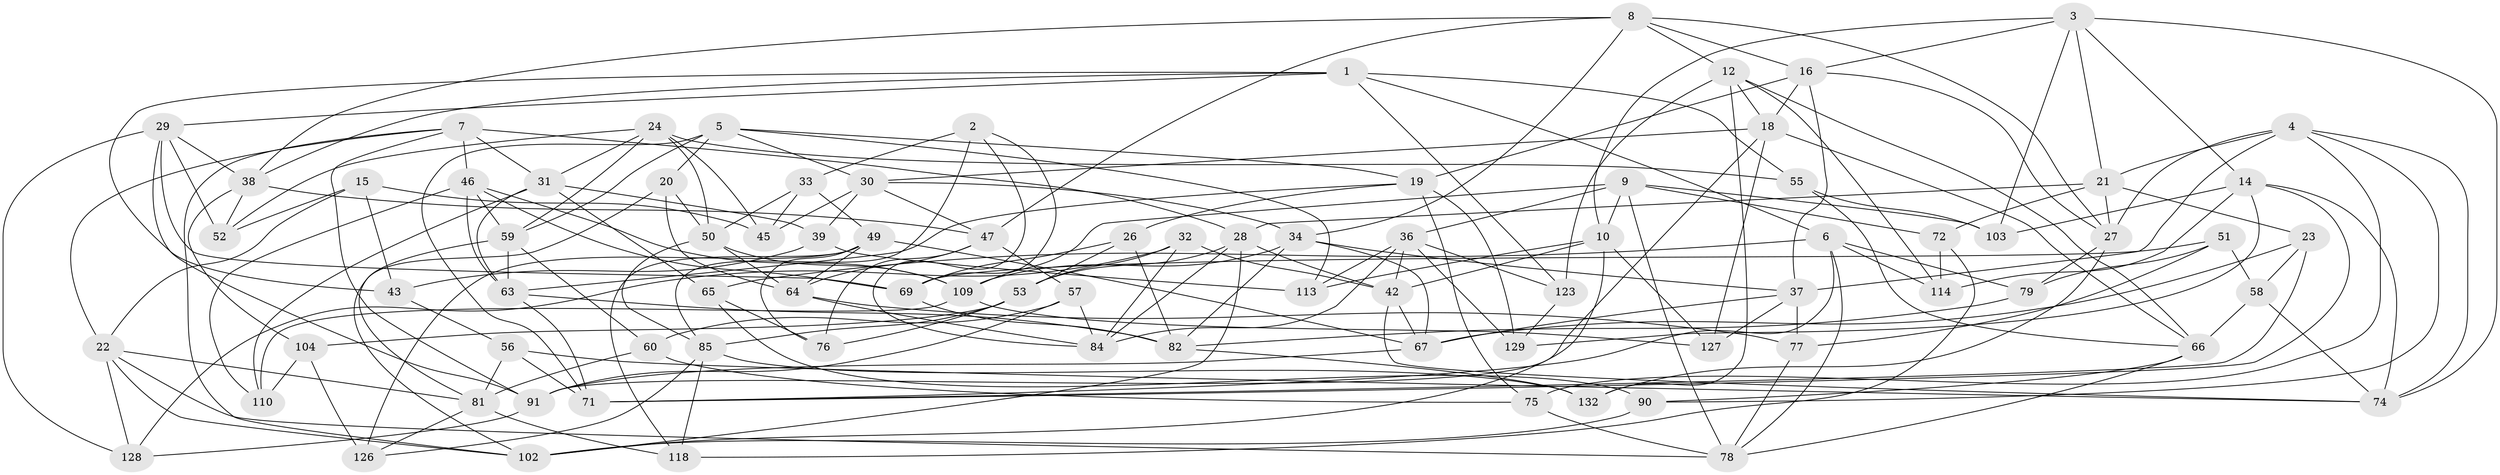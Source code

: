 // Generated by graph-tools (version 1.1) at 2025/24/03/03/25 07:24:30]
// undirected, 84 vertices, 216 edges
graph export_dot {
graph [start="1"]
  node [color=gray90,style=filled];
  1 [super="+11"];
  2;
  3 [super="+25"];
  4 [super="+61"];
  5 [super="+105"];
  6 [super="+54"];
  7 [super="+35"];
  8 [super="+89"];
  9 [super="+131"];
  10 [super="+17"];
  12 [super="+13"];
  14 [super="+48"];
  15;
  16 [super="+108"];
  18 [super="+92"];
  19 [super="+122"];
  20;
  21 [super="+88"];
  22 [super="+41"];
  23;
  24 [super="+40"];
  26;
  27 [super="+68"];
  28 [super="+44"];
  29 [super="+120"];
  30 [super="+73"];
  31 [super="+117"];
  32;
  33;
  34 [super="+87"];
  36 [super="+111"];
  37 [super="+107"];
  38 [super="+62"];
  39;
  42 [super="+106"];
  43;
  45;
  46 [super="+70"];
  47 [super="+99"];
  49 [super="+124"];
  50 [super="+112"];
  51;
  52;
  53 [super="+83"];
  55;
  56;
  57;
  58;
  59 [super="+96"];
  60;
  63 [super="+125"];
  64 [super="+94"];
  65;
  66 [super="+86"];
  67 [super="+98"];
  69 [super="+121"];
  71 [super="+101"];
  72;
  74 [super="+97"];
  75;
  76;
  77;
  78 [super="+80"];
  79;
  81 [super="+100"];
  82 [super="+119"];
  84 [super="+93"];
  85 [super="+95"];
  90;
  91 [super="+130"];
  102 [super="+116"];
  103;
  104;
  109 [super="+115"];
  110;
  113;
  114;
  118;
  123;
  126;
  127;
  128;
  129;
  132;
  1 -- 123;
  1 -- 55;
  1 -- 43;
  1 -- 38;
  1 -- 29;
  1 -- 6;
  2 -- 84;
  2 -- 33;
  2 -- 85;
  2 -- 69;
  3 -- 21;
  3 -- 14;
  3 -- 74;
  3 -- 16;
  3 -- 10;
  3 -- 103;
  4 -- 90;
  4 -- 37;
  4 -- 75;
  4 -- 74;
  4 -- 27;
  4 -- 21;
  5 -- 19;
  5 -- 20;
  5 -- 30;
  5 -- 113;
  5 -- 71;
  5 -- 59;
  6 -- 79;
  6 -- 114;
  6 -- 65;
  6 -- 78;
  6 -- 71;
  7 -- 46;
  7 -- 102;
  7 -- 91;
  7 -- 28;
  7 -- 22;
  7 -- 31;
  8 -- 34;
  8 -- 16;
  8 -- 27;
  8 -- 12;
  8 -- 38;
  8 -- 47;
  9 -- 36;
  9 -- 103;
  9 -- 78;
  9 -- 72;
  9 -- 10;
  9 -- 109;
  10 -- 127;
  10 -- 102;
  10 -- 113;
  10 -- 42;
  12 -- 66;
  12 -- 123;
  12 -- 132;
  12 -- 114;
  12 -- 18;
  14 -- 129;
  14 -- 114;
  14 -- 103;
  14 -- 71;
  14 -- 74;
  15 -- 52;
  15 -- 45;
  15 -- 43;
  15 -- 22;
  16 -- 18;
  16 -- 27;
  16 -- 37;
  16 -- 19;
  18 -- 127;
  18 -- 91;
  18 -- 30;
  18 -- 66;
  19 -- 75;
  19 -- 129;
  19 -- 26;
  19 -- 63;
  20 -- 50;
  20 -- 64;
  20 -- 102;
  21 -- 72;
  21 -- 23;
  21 -- 27;
  21 -- 28;
  22 -- 102;
  22 -- 81;
  22 -- 128;
  22 -- 78;
  23 -- 58;
  23 -- 67;
  23 -- 71;
  24 -- 52;
  24 -- 59;
  24 -- 55;
  24 -- 45;
  24 -- 31;
  24 -- 50;
  26 -- 53;
  26 -- 69;
  26 -- 82;
  27 -- 132;
  27 -- 79;
  28 -- 42;
  28 -- 102;
  28 -- 84;
  28 -- 53;
  29 -- 52;
  29 -- 69;
  29 -- 128;
  29 -- 91;
  29 -- 38;
  30 -- 34;
  30 -- 45;
  30 -- 39;
  30 -- 47;
  31 -- 65;
  31 -- 39;
  31 -- 63;
  31 -- 110;
  32 -- 84;
  32 -- 42;
  32 -- 128;
  32 -- 53;
  33 -- 45;
  33 -- 50;
  33 -- 49;
  34 -- 82;
  34 -- 37;
  34 -- 67;
  34 -- 109;
  36 -- 129;
  36 -- 113;
  36 -- 123;
  36 -- 84;
  36 -- 42;
  37 -- 77;
  37 -- 127;
  37 -- 67;
  38 -- 104;
  38 -- 52;
  38 -- 47;
  39 -- 113;
  39 -- 43;
  42 -- 67;
  42 -- 74;
  43 -- 56;
  46 -- 63;
  46 -- 110;
  46 -- 69;
  46 -- 59;
  46 -- 109;
  47 -- 57;
  47 -- 64;
  47 -- 76;
  49 -- 126;
  49 -- 76;
  49 -- 67;
  49 -- 64;
  49 -- 118;
  50 -- 109;
  50 -- 64;
  50 -- 85;
  51 -- 69;
  51 -- 77;
  51 -- 58;
  51 -- 79;
  53 -- 85;
  53 -- 104;
  53 -- 76;
  55 -- 66;
  55 -- 103;
  56 -- 74;
  56 -- 81;
  56 -- 71;
  57 -- 60;
  57 -- 84;
  57 -- 91;
  58 -- 74;
  58 -- 66;
  59 -- 60;
  59 -- 63;
  59 -- 81;
  60 -- 75;
  60 -- 81;
  63 -- 82;
  63 -- 71;
  64 -- 84;
  64 -- 77;
  65 -- 90;
  65 -- 76;
  66 -- 90;
  66 -- 78;
  67 -- 91;
  69 -- 82;
  72 -- 118;
  72 -- 114;
  75 -- 78;
  77 -- 78;
  79 -- 82;
  81 -- 126;
  81 -- 118;
  82 -- 132;
  85 -- 118;
  85 -- 132;
  85 -- 126;
  90 -- 102;
  91 -- 128;
  104 -- 110;
  104 -- 126;
  109 -- 110;
  109 -- 127;
  123 -- 129;
}
